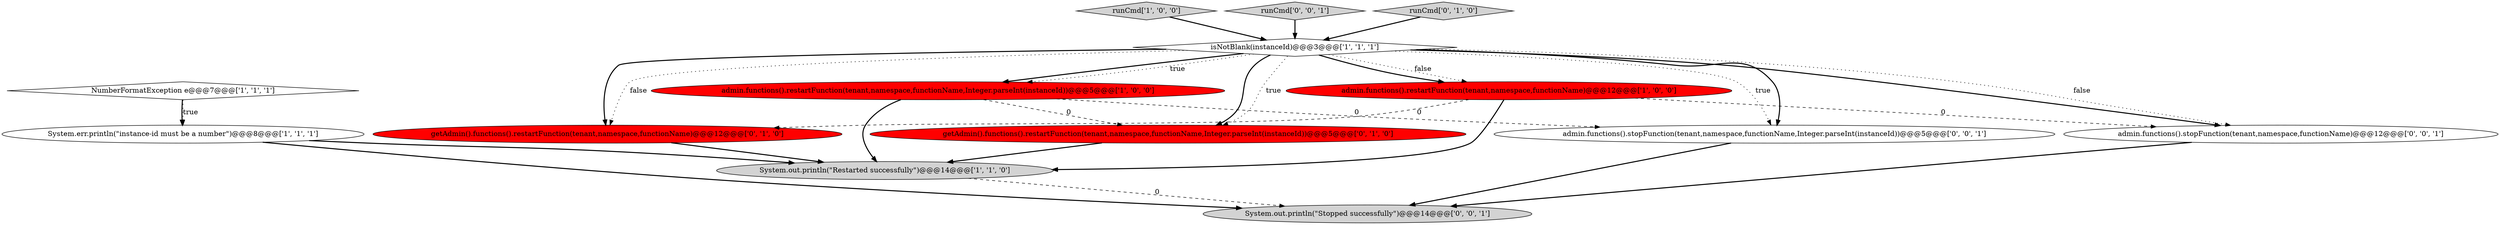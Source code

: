 digraph {
0 [style = filled, label = "NumberFormatException e@@@7@@@['1', '1', '1']", fillcolor = white, shape = diamond image = "AAA0AAABBB1BBB"];
5 [style = filled, label = "admin.functions().restartFunction(tenant,namespace,functionName,Integer.parseInt(instanceId))@@@5@@@['1', '0', '0']", fillcolor = red, shape = ellipse image = "AAA1AAABBB1BBB"];
3 [style = filled, label = "System.err.println(\"instance-id must be a number\")@@@8@@@['1', '1', '1']", fillcolor = white, shape = ellipse image = "AAA0AAABBB1BBB"];
1 [style = filled, label = "isNotBlank(instanceId)@@@3@@@['1', '1', '1']", fillcolor = white, shape = diamond image = "AAA0AAABBB1BBB"];
4 [style = filled, label = "admin.functions().restartFunction(tenant,namespace,functionName)@@@12@@@['1', '0', '0']", fillcolor = red, shape = ellipse image = "AAA1AAABBB1BBB"];
10 [style = filled, label = "System.out.println(\"Stopped successfully\")@@@14@@@['0', '0', '1']", fillcolor = lightgray, shape = ellipse image = "AAA0AAABBB3BBB"];
12 [style = filled, label = "admin.functions().stopFunction(tenant,namespace,functionName,Integer.parseInt(instanceId))@@@5@@@['0', '0', '1']", fillcolor = white, shape = ellipse image = "AAA0AAABBB3BBB"];
2 [style = filled, label = "runCmd['1', '0', '0']", fillcolor = lightgray, shape = diamond image = "AAA0AAABBB1BBB"];
8 [style = filled, label = "getAdmin().functions().restartFunction(tenant,namespace,functionName)@@@12@@@['0', '1', '0']", fillcolor = red, shape = ellipse image = "AAA1AAABBB2BBB"];
13 [style = filled, label = "admin.functions().stopFunction(tenant,namespace,functionName)@@@12@@@['0', '0', '1']", fillcolor = white, shape = ellipse image = "AAA0AAABBB3BBB"];
6 [style = filled, label = "System.out.println(\"Restarted successfully\")@@@14@@@['1', '1', '0']", fillcolor = lightgray, shape = ellipse image = "AAA0AAABBB1BBB"];
11 [style = filled, label = "runCmd['0', '0', '1']", fillcolor = lightgray, shape = diamond image = "AAA0AAABBB3BBB"];
9 [style = filled, label = "getAdmin().functions().restartFunction(tenant,namespace,functionName,Integer.parseInt(instanceId))@@@5@@@['0', '1', '0']", fillcolor = red, shape = ellipse image = "AAA1AAABBB2BBB"];
7 [style = filled, label = "runCmd['0', '1', '0']", fillcolor = lightgray, shape = diamond image = "AAA0AAABBB2BBB"];
1->5 [style = bold, label=""];
0->3 [style = bold, label=""];
13->10 [style = bold, label=""];
1->4 [style = bold, label=""];
5->12 [style = dashed, label="0"];
7->1 [style = bold, label=""];
1->8 [style = bold, label=""];
4->6 [style = bold, label=""];
11->1 [style = bold, label=""];
2->1 [style = bold, label=""];
3->6 [style = bold, label=""];
5->9 [style = dashed, label="0"];
8->6 [style = bold, label=""];
1->13 [style = bold, label=""];
1->9 [style = bold, label=""];
9->6 [style = bold, label=""];
6->10 [style = dashed, label="0"];
3->10 [style = bold, label=""];
12->10 [style = bold, label=""];
1->8 [style = dotted, label="false"];
5->6 [style = bold, label=""];
1->4 [style = dotted, label="false"];
1->9 [style = dotted, label="true"];
1->12 [style = dotted, label="true"];
4->8 [style = dashed, label="0"];
1->12 [style = bold, label=""];
0->3 [style = dotted, label="true"];
4->13 [style = dashed, label="0"];
1->13 [style = dotted, label="false"];
1->5 [style = dotted, label="true"];
}
